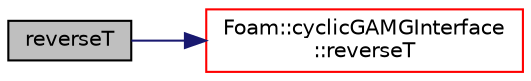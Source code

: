 digraph "reverseT"
{
  bgcolor="transparent";
  edge [fontname="Helvetica",fontsize="10",labelfontname="Helvetica",labelfontsize="10"];
  node [fontname="Helvetica",fontsize="10",shape=record];
  rankdir="LR";
  Node1 [label="reverseT",height=0.2,width=0.4,color="black", fillcolor="grey75", style="filled", fontcolor="black"];
  Node1 -> Node2 [color="midnightblue",fontsize="10",style="solid",fontname="Helvetica"];
  Node2 [label="Foam::cyclicGAMGInterface\l::reverseT",height=0.2,width=0.4,color="red",URL="$a00485.html#a8449a6b191feb77a67a0e5abb8b0ac9f",tooltip="Return neighbour-cell transformation tensor. "];
}
